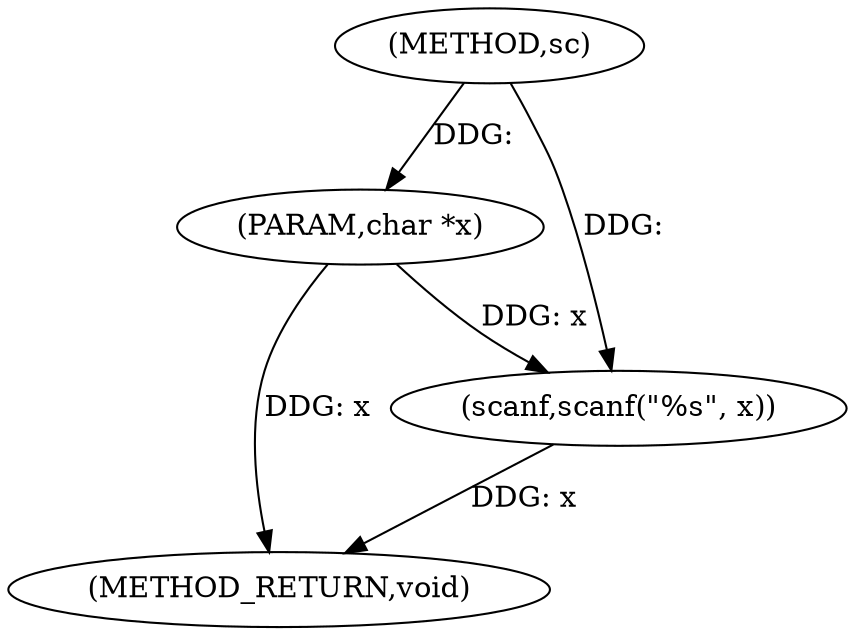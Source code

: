digraph "sc" {  
"1000177" [label = "(METHOD,sc)" ]
"1000183" [label = "(METHOD_RETURN,void)" ]
"1000178" [label = "(PARAM,char *x)" ]
"1000180" [label = "(scanf,scanf(\"%s\", x))" ]
  "1000178" -> "1000183"  [ label = "DDG: x"] 
  "1000180" -> "1000183"  [ label = "DDG: x"] 
  "1000177" -> "1000178"  [ label = "DDG: "] 
  "1000177" -> "1000180"  [ label = "DDG: "] 
  "1000178" -> "1000180"  [ label = "DDG: x"] 
}
